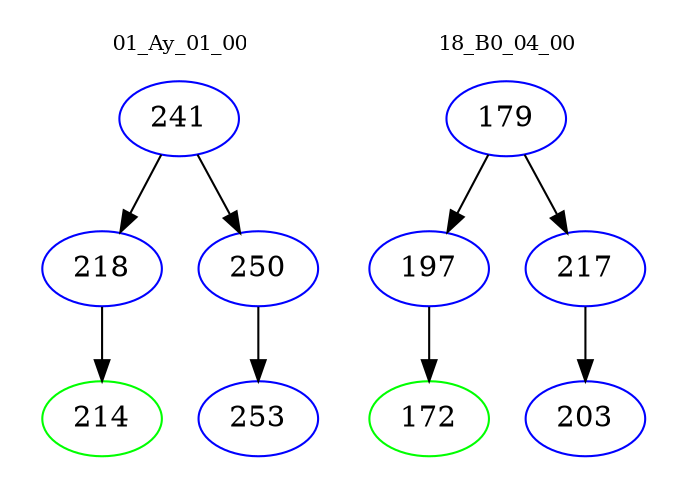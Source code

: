 digraph{
subgraph cluster_0 {
color = white
label = "01_Ay_01_00";
fontsize=10;
T0_241 [label="241", color="blue"]
T0_241 -> T0_218 [color="black"]
T0_218 [label="218", color="blue"]
T0_218 -> T0_214 [color="black"]
T0_214 [label="214", color="green"]
T0_241 -> T0_250 [color="black"]
T0_250 [label="250", color="blue"]
T0_250 -> T0_253 [color="black"]
T0_253 [label="253", color="blue"]
}
subgraph cluster_1 {
color = white
label = "18_B0_04_00";
fontsize=10;
T1_179 [label="179", color="blue"]
T1_179 -> T1_197 [color="black"]
T1_197 [label="197", color="blue"]
T1_197 -> T1_172 [color="black"]
T1_172 [label="172", color="green"]
T1_179 -> T1_217 [color="black"]
T1_217 [label="217", color="blue"]
T1_217 -> T1_203 [color="black"]
T1_203 [label="203", color="blue"]
}
}
